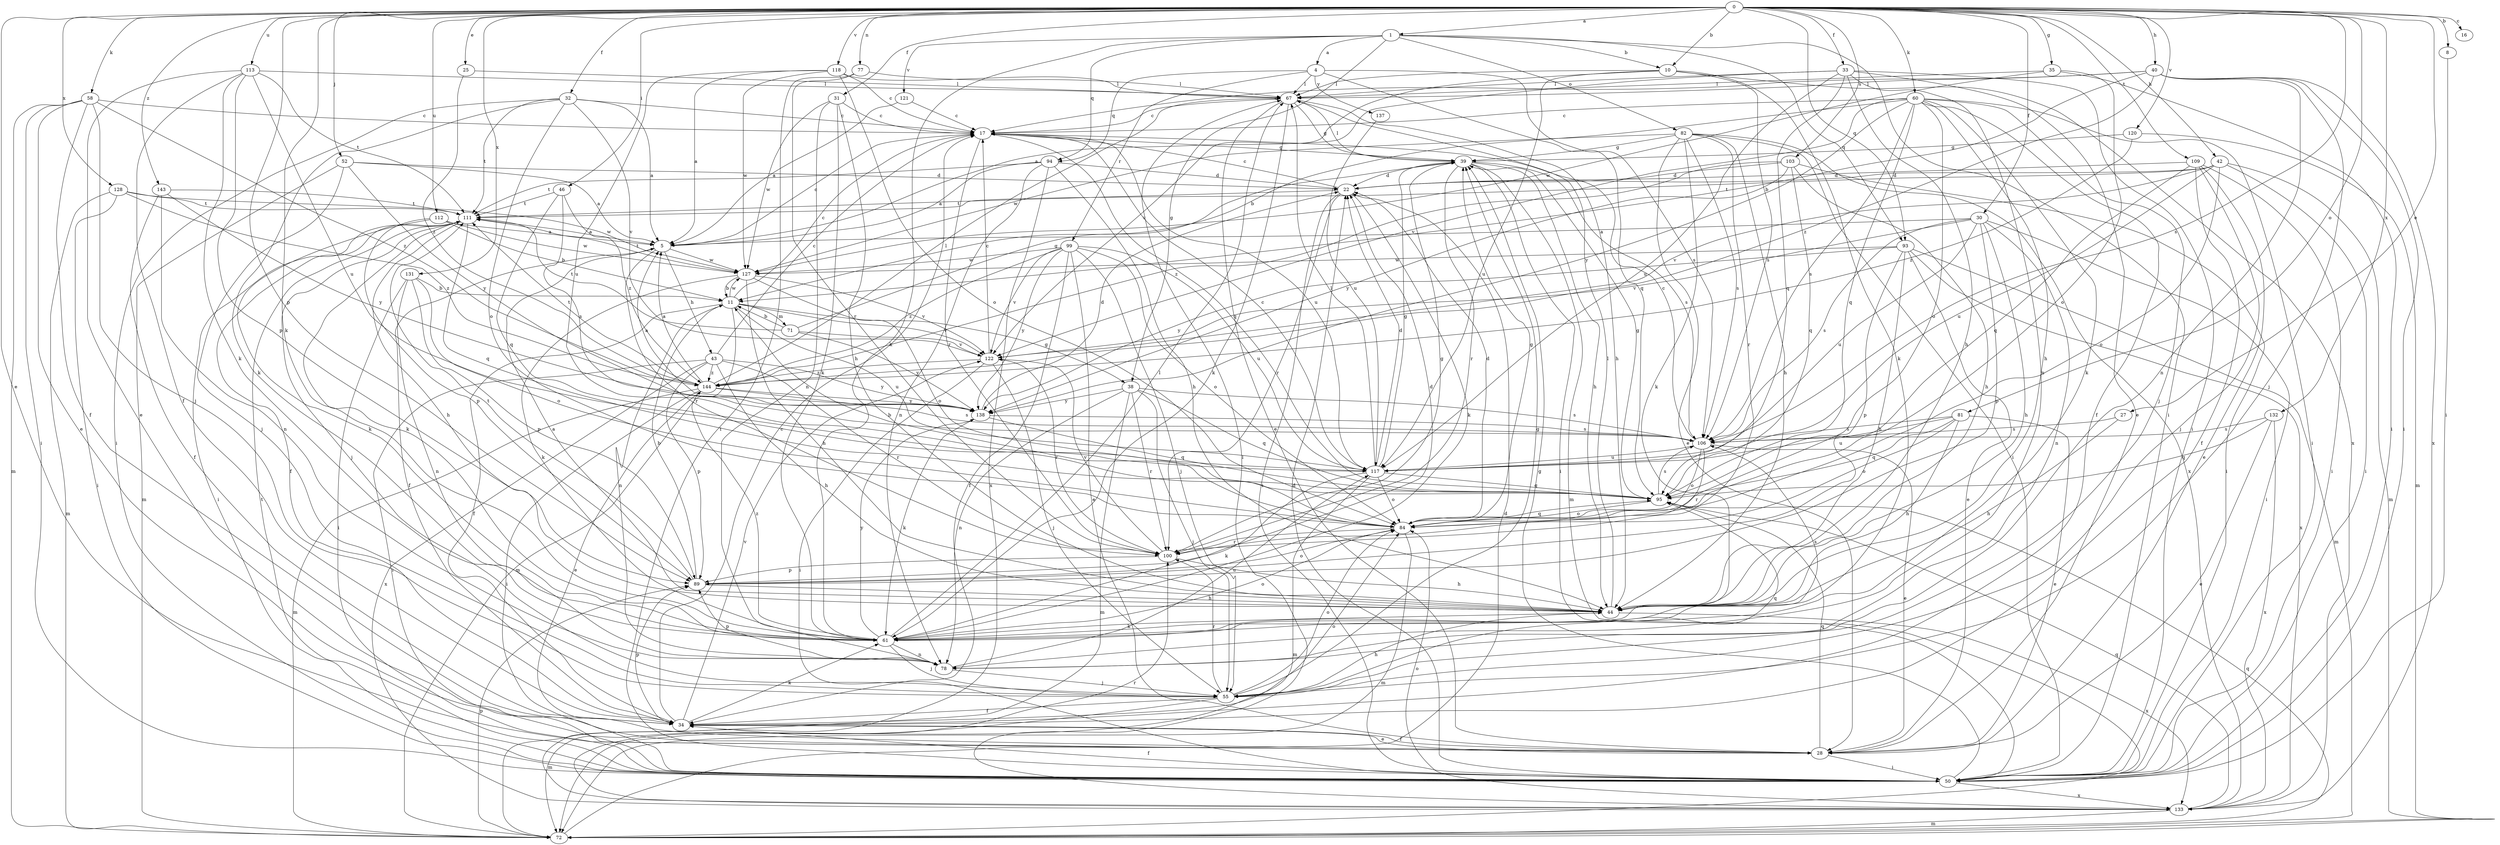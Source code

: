 strict digraph  {
0;
1;
4;
5;
8;
10;
11;
16;
17;
22;
25;
27;
28;
30;
31;
32;
33;
34;
35;
38;
39;
40;
42;
43;
44;
46;
50;
52;
55;
58;
60;
61;
67;
71;
72;
77;
78;
81;
82;
84;
89;
93;
94;
95;
99;
100;
103;
106;
109;
111;
112;
113;
117;
118;
120;
121;
122;
127;
128;
131;
132;
133;
137;
138;
143;
144;
0 -> 1  [label=a];
0 -> 8  [label=b];
0 -> 10  [label=b];
0 -> 16  [label=c];
0 -> 25  [label=e];
0 -> 27  [label=e];
0 -> 28  [label=e];
0 -> 30  [label=f];
0 -> 31  [label=f];
0 -> 32  [label=f];
0 -> 33  [label=f];
0 -> 35  [label=g];
0 -> 40  [label=h];
0 -> 42  [label=h];
0 -> 46  [label=i];
0 -> 52  [label=j];
0 -> 58  [label=k];
0 -> 60  [label=k];
0 -> 61  [label=k];
0 -> 77  [label=n];
0 -> 81  [label=o];
0 -> 89  [label=p];
0 -> 93  [label=q];
0 -> 103  [label=s];
0 -> 106  [label=s];
0 -> 109  [label=t];
0 -> 112  [label=u];
0 -> 113  [label=u];
0 -> 118  [label=v];
0 -> 120  [label=v];
0 -> 128  [label=x];
0 -> 131  [label=x];
0 -> 132  [label=x];
0 -> 143  [label=z];
1 -> 4  [label=a];
1 -> 10  [label=b];
1 -> 38  [label=g];
1 -> 50  [label=i];
1 -> 61  [label=k];
1 -> 82  [label=o];
1 -> 93  [label=q];
1 -> 94  [label=q];
1 -> 121  [label=v];
4 -> 67  [label=l];
4 -> 94  [label=q];
4 -> 95  [label=q];
4 -> 99  [label=r];
4 -> 106  [label=s];
4 -> 137  [label=y];
5 -> 17  [label=c];
5 -> 34  [label=f];
5 -> 43  [label=h];
5 -> 100  [label=r];
5 -> 127  [label=w];
8 -> 50  [label=i];
10 -> 61  [label=k];
10 -> 67  [label=l];
10 -> 106  [label=s];
10 -> 117  [label=u];
10 -> 122  [label=v];
10 -> 133  [label=x];
11 -> 17  [label=c];
11 -> 34  [label=f];
11 -> 38  [label=g];
11 -> 71  [label=m];
11 -> 72  [label=m];
11 -> 78  [label=n];
11 -> 117  [label=u];
11 -> 122  [label=v];
11 -> 127  [label=w];
17 -> 39  [label=g];
17 -> 95  [label=q];
17 -> 100  [label=r];
17 -> 117  [label=u];
22 -> 17  [label=c];
22 -> 50  [label=i];
22 -> 61  [label=k];
22 -> 100  [label=r];
22 -> 111  [label=t];
25 -> 67  [label=l];
25 -> 144  [label=z];
27 -> 44  [label=h];
27 -> 106  [label=s];
28 -> 34  [label=f];
28 -> 50  [label=i];
28 -> 95  [label=q];
30 -> 5  [label=a];
30 -> 44  [label=h];
30 -> 50  [label=i];
30 -> 78  [label=n];
30 -> 89  [label=p];
30 -> 106  [label=s];
30 -> 117  [label=u];
30 -> 122  [label=v];
31 -> 17  [label=c];
31 -> 44  [label=h];
31 -> 61  [label=k];
31 -> 78  [label=n];
31 -> 127  [label=w];
32 -> 5  [label=a];
32 -> 17  [label=c];
32 -> 50  [label=i];
32 -> 61  [label=k];
32 -> 84  [label=o];
32 -> 111  [label=t];
32 -> 122  [label=v];
33 -> 5  [label=a];
33 -> 28  [label=e];
33 -> 44  [label=h];
33 -> 50  [label=i];
33 -> 67  [label=l];
33 -> 78  [label=n];
33 -> 95  [label=q];
33 -> 117  [label=u];
34 -> 17  [label=c];
34 -> 28  [label=e];
34 -> 61  [label=k];
34 -> 84  [label=o];
34 -> 89  [label=p];
34 -> 122  [label=v];
35 -> 50  [label=i];
35 -> 67  [label=l];
35 -> 84  [label=o];
35 -> 127  [label=w];
38 -> 55  [label=j];
38 -> 72  [label=m];
38 -> 78  [label=n];
38 -> 95  [label=q];
38 -> 100  [label=r];
38 -> 106  [label=s];
38 -> 138  [label=y];
39 -> 22  [label=d];
39 -> 44  [label=h];
39 -> 50  [label=i];
39 -> 67  [label=l];
39 -> 72  [label=m];
39 -> 100  [label=r];
39 -> 106  [label=s];
40 -> 11  [label=b];
40 -> 17  [label=c];
40 -> 50  [label=i];
40 -> 55  [label=j];
40 -> 67  [label=l];
40 -> 78  [label=n];
40 -> 133  [label=x];
40 -> 144  [label=z];
42 -> 22  [label=d];
42 -> 50  [label=i];
42 -> 72  [label=m];
42 -> 84  [label=o];
42 -> 111  [label=t];
42 -> 117  [label=u];
42 -> 122  [label=v];
43 -> 17  [label=c];
43 -> 44  [label=h];
43 -> 50  [label=i];
43 -> 89  [label=p];
43 -> 100  [label=r];
43 -> 133  [label=x];
43 -> 138  [label=y];
43 -> 144  [label=z];
44 -> 5  [label=a];
44 -> 61  [label=k];
44 -> 67  [label=l];
44 -> 133  [label=x];
46 -> 95  [label=q];
46 -> 106  [label=s];
46 -> 111  [label=t];
46 -> 144  [label=z];
50 -> 22  [label=d];
50 -> 34  [label=f];
50 -> 39  [label=g];
50 -> 111  [label=t];
50 -> 133  [label=x];
52 -> 5  [label=a];
52 -> 22  [label=d];
52 -> 55  [label=j];
52 -> 72  [label=m];
52 -> 138  [label=y];
55 -> 34  [label=f];
55 -> 39  [label=g];
55 -> 44  [label=h];
55 -> 72  [label=m];
55 -> 84  [label=o];
55 -> 95  [label=q];
55 -> 100  [label=r];
58 -> 17  [label=c];
58 -> 28  [label=e];
58 -> 34  [label=f];
58 -> 50  [label=i];
58 -> 55  [label=j];
58 -> 72  [label=m];
58 -> 144  [label=z];
60 -> 11  [label=b];
60 -> 17  [label=c];
60 -> 34  [label=f];
60 -> 44  [label=h];
60 -> 50  [label=i];
60 -> 55  [label=j];
60 -> 61  [label=k];
60 -> 84  [label=o];
60 -> 95  [label=q];
60 -> 106  [label=s];
60 -> 122  [label=v];
60 -> 138  [label=y];
61 -> 55  [label=j];
61 -> 67  [label=l];
61 -> 78  [label=n];
61 -> 84  [label=o];
61 -> 106  [label=s];
61 -> 138  [label=y];
61 -> 144  [label=z];
67 -> 17  [label=c];
67 -> 28  [label=e];
67 -> 39  [label=g];
67 -> 44  [label=h];
67 -> 61  [label=k];
71 -> 11  [label=b];
71 -> 39  [label=g];
71 -> 111  [label=t];
71 -> 122  [label=v];
71 -> 138  [label=y];
72 -> 22  [label=d];
72 -> 89  [label=p];
72 -> 95  [label=q];
77 -> 50  [label=i];
77 -> 67  [label=l];
77 -> 100  [label=r];
78 -> 55  [label=j];
78 -> 89  [label=p];
78 -> 117  [label=u];
81 -> 28  [label=e];
81 -> 44  [label=h];
81 -> 84  [label=o];
81 -> 95  [label=q];
81 -> 106  [label=s];
81 -> 117  [label=u];
82 -> 28  [label=e];
82 -> 39  [label=g];
82 -> 44  [label=h];
82 -> 50  [label=i];
82 -> 61  [label=k];
82 -> 100  [label=r];
82 -> 106  [label=s];
82 -> 127  [label=w];
82 -> 133  [label=x];
84 -> 11  [label=b];
84 -> 22  [label=d];
84 -> 39  [label=g];
84 -> 72  [label=m];
84 -> 95  [label=q];
84 -> 100  [label=r];
89 -> 11  [label=b];
89 -> 22  [label=d];
89 -> 44  [label=h];
89 -> 84  [label=o];
89 -> 111  [label=t];
93 -> 28  [label=e];
93 -> 44  [label=h];
93 -> 72  [label=m];
93 -> 89  [label=p];
93 -> 127  [label=w];
93 -> 133  [label=x];
93 -> 138  [label=y];
94 -> 5  [label=a];
94 -> 22  [label=d];
94 -> 44  [label=h];
94 -> 78  [label=n];
94 -> 111  [label=t];
94 -> 133  [label=x];
95 -> 39  [label=g];
95 -> 84  [label=o];
95 -> 106  [label=s];
99 -> 28  [label=e];
99 -> 34  [label=f];
99 -> 55  [label=j];
99 -> 84  [label=o];
99 -> 117  [label=u];
99 -> 122  [label=v];
99 -> 127  [label=w];
99 -> 138  [label=y];
99 -> 144  [label=z];
100 -> 39  [label=g];
100 -> 44  [label=h];
100 -> 89  [label=p];
100 -> 122  [label=v];
103 -> 22  [label=d];
103 -> 44  [label=h];
103 -> 50  [label=i];
103 -> 95  [label=q];
103 -> 138  [label=y];
103 -> 144  [label=z];
106 -> 17  [label=c];
106 -> 28  [label=e];
106 -> 84  [label=o];
106 -> 100  [label=r];
106 -> 117  [label=u];
109 -> 22  [label=d];
109 -> 28  [label=e];
109 -> 34  [label=f];
109 -> 50  [label=i];
109 -> 55  [label=j];
109 -> 95  [label=q];
111 -> 5  [label=a];
111 -> 34  [label=f];
111 -> 44  [label=h];
111 -> 50  [label=i];
111 -> 55  [label=j];
111 -> 61  [label=k];
111 -> 95  [label=q];
112 -> 5  [label=a];
112 -> 11  [label=b];
112 -> 61  [label=k];
112 -> 89  [label=p];
112 -> 127  [label=w];
113 -> 28  [label=e];
113 -> 34  [label=f];
113 -> 61  [label=k];
113 -> 67  [label=l];
113 -> 89  [label=p];
113 -> 111  [label=t];
113 -> 117  [label=u];
117 -> 17  [label=c];
117 -> 22  [label=d];
117 -> 39  [label=g];
117 -> 61  [label=k];
117 -> 67  [label=l];
117 -> 72  [label=m];
117 -> 84  [label=o];
117 -> 95  [label=q];
118 -> 5  [label=a];
118 -> 17  [label=c];
118 -> 67  [label=l];
118 -> 84  [label=o];
118 -> 117  [label=u];
118 -> 127  [label=w];
120 -> 39  [label=g];
120 -> 72  [label=m];
120 -> 144  [label=z];
121 -> 5  [label=a];
121 -> 17  [label=c];
122 -> 17  [label=c];
122 -> 50  [label=i];
122 -> 55  [label=j];
122 -> 100  [label=r];
122 -> 144  [label=z];
127 -> 11  [label=b];
127 -> 44  [label=h];
127 -> 61  [label=k];
127 -> 84  [label=o];
127 -> 111  [label=t];
127 -> 122  [label=v];
128 -> 50  [label=i];
128 -> 72  [label=m];
128 -> 111  [label=t];
128 -> 127  [label=w];
128 -> 144  [label=z];
131 -> 11  [label=b];
131 -> 50  [label=i];
131 -> 78  [label=n];
131 -> 84  [label=o];
131 -> 89  [label=p];
132 -> 28  [label=e];
132 -> 95  [label=q];
132 -> 106  [label=s];
132 -> 133  [label=x];
133 -> 67  [label=l];
133 -> 72  [label=m];
133 -> 84  [label=o];
133 -> 95  [label=q];
133 -> 100  [label=r];
137 -> 117  [label=u];
138 -> 5  [label=a];
138 -> 22  [label=d];
138 -> 61  [label=k];
138 -> 95  [label=q];
138 -> 106  [label=s];
143 -> 34  [label=f];
143 -> 78  [label=n];
143 -> 111  [label=t];
143 -> 138  [label=y];
144 -> 5  [label=a];
144 -> 28  [label=e];
144 -> 50  [label=i];
144 -> 67  [label=l];
144 -> 72  [label=m];
144 -> 106  [label=s];
144 -> 111  [label=t];
144 -> 138  [label=y];
}
